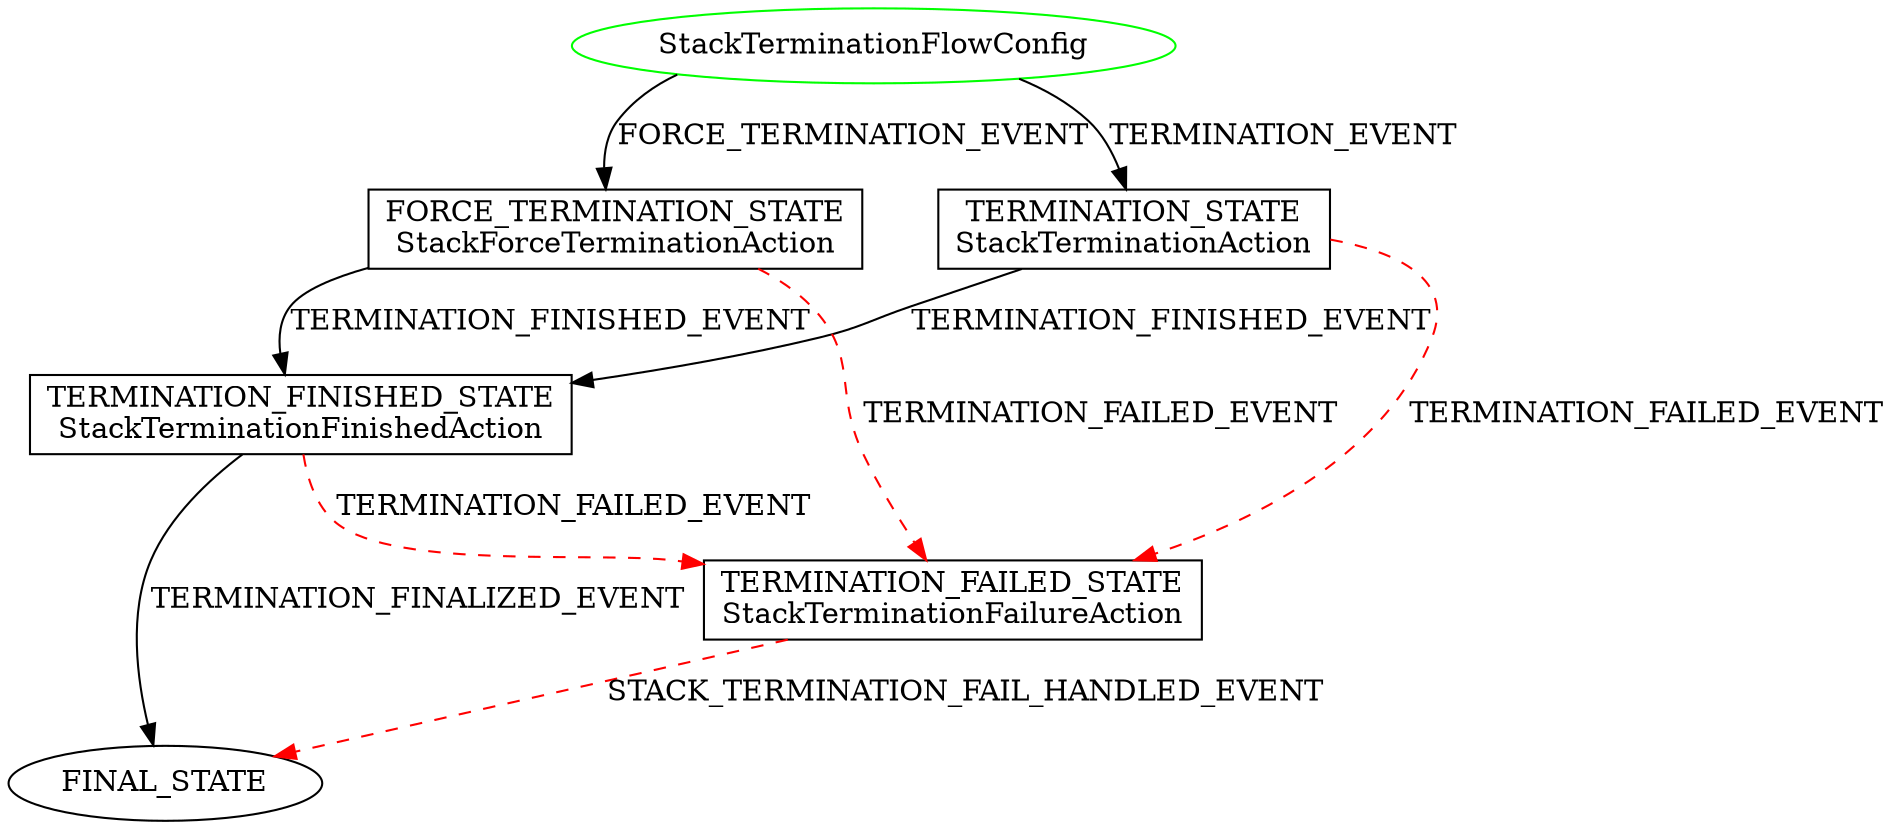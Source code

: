 digraph {
INIT_STATE [label="StackTerminationFlowConfig" shape=ellipse color=green];
TERMINATION_STATE [label="TERMINATION_STATE\nStackTerminationAction" shape=rect color=black];
INIT_STATE -> TERMINATION_STATE [label="TERMINATION_EVENT" color=black style=solid];
FORCE_TERMINATION_STATE [label="FORCE_TERMINATION_STATE\nStackForceTerminationAction" shape=rect color=black];
INIT_STATE -> FORCE_TERMINATION_STATE [label="FORCE_TERMINATION_EVENT" color=black style=solid];
TERMINATION_FINISHED_STATE [label="TERMINATION_FINISHED_STATE\nStackTerminationFinishedAction" shape=rect color=black];
TERMINATION_STATE -> TERMINATION_FINISHED_STATE [label="TERMINATION_FINISHED_EVENT" color=black style=solid];
TERMINATION_FAILED_STATE [label="TERMINATION_FAILED_STATE\nStackTerminationFailureAction" shape=rect color=black];
TERMINATION_STATE -> TERMINATION_FAILED_STATE [label="TERMINATION_FAILED_EVENT" color=red style=dashed];
TERMINATION_FAILED_STATE -> FINAL_STATE [label="STACK_TERMINATION_FAIL_HANDLED_EVENT" color=red style=dashed];
FORCE_TERMINATION_STATE -> TERMINATION_FINISHED_STATE [label="TERMINATION_FINISHED_EVENT" color=black style=solid];
FORCE_TERMINATION_STATE -> TERMINATION_FAILED_STATE [label="TERMINATION_FAILED_EVENT" color=red style=dashed];
TERMINATION_FINISHED_STATE -> FINAL_STATE [label="TERMINATION_FINALIZED_EVENT" color=black style=solid];
TERMINATION_FINISHED_STATE -> TERMINATION_FAILED_STATE [label="TERMINATION_FAILED_EVENT" color=red style=dashed];
}